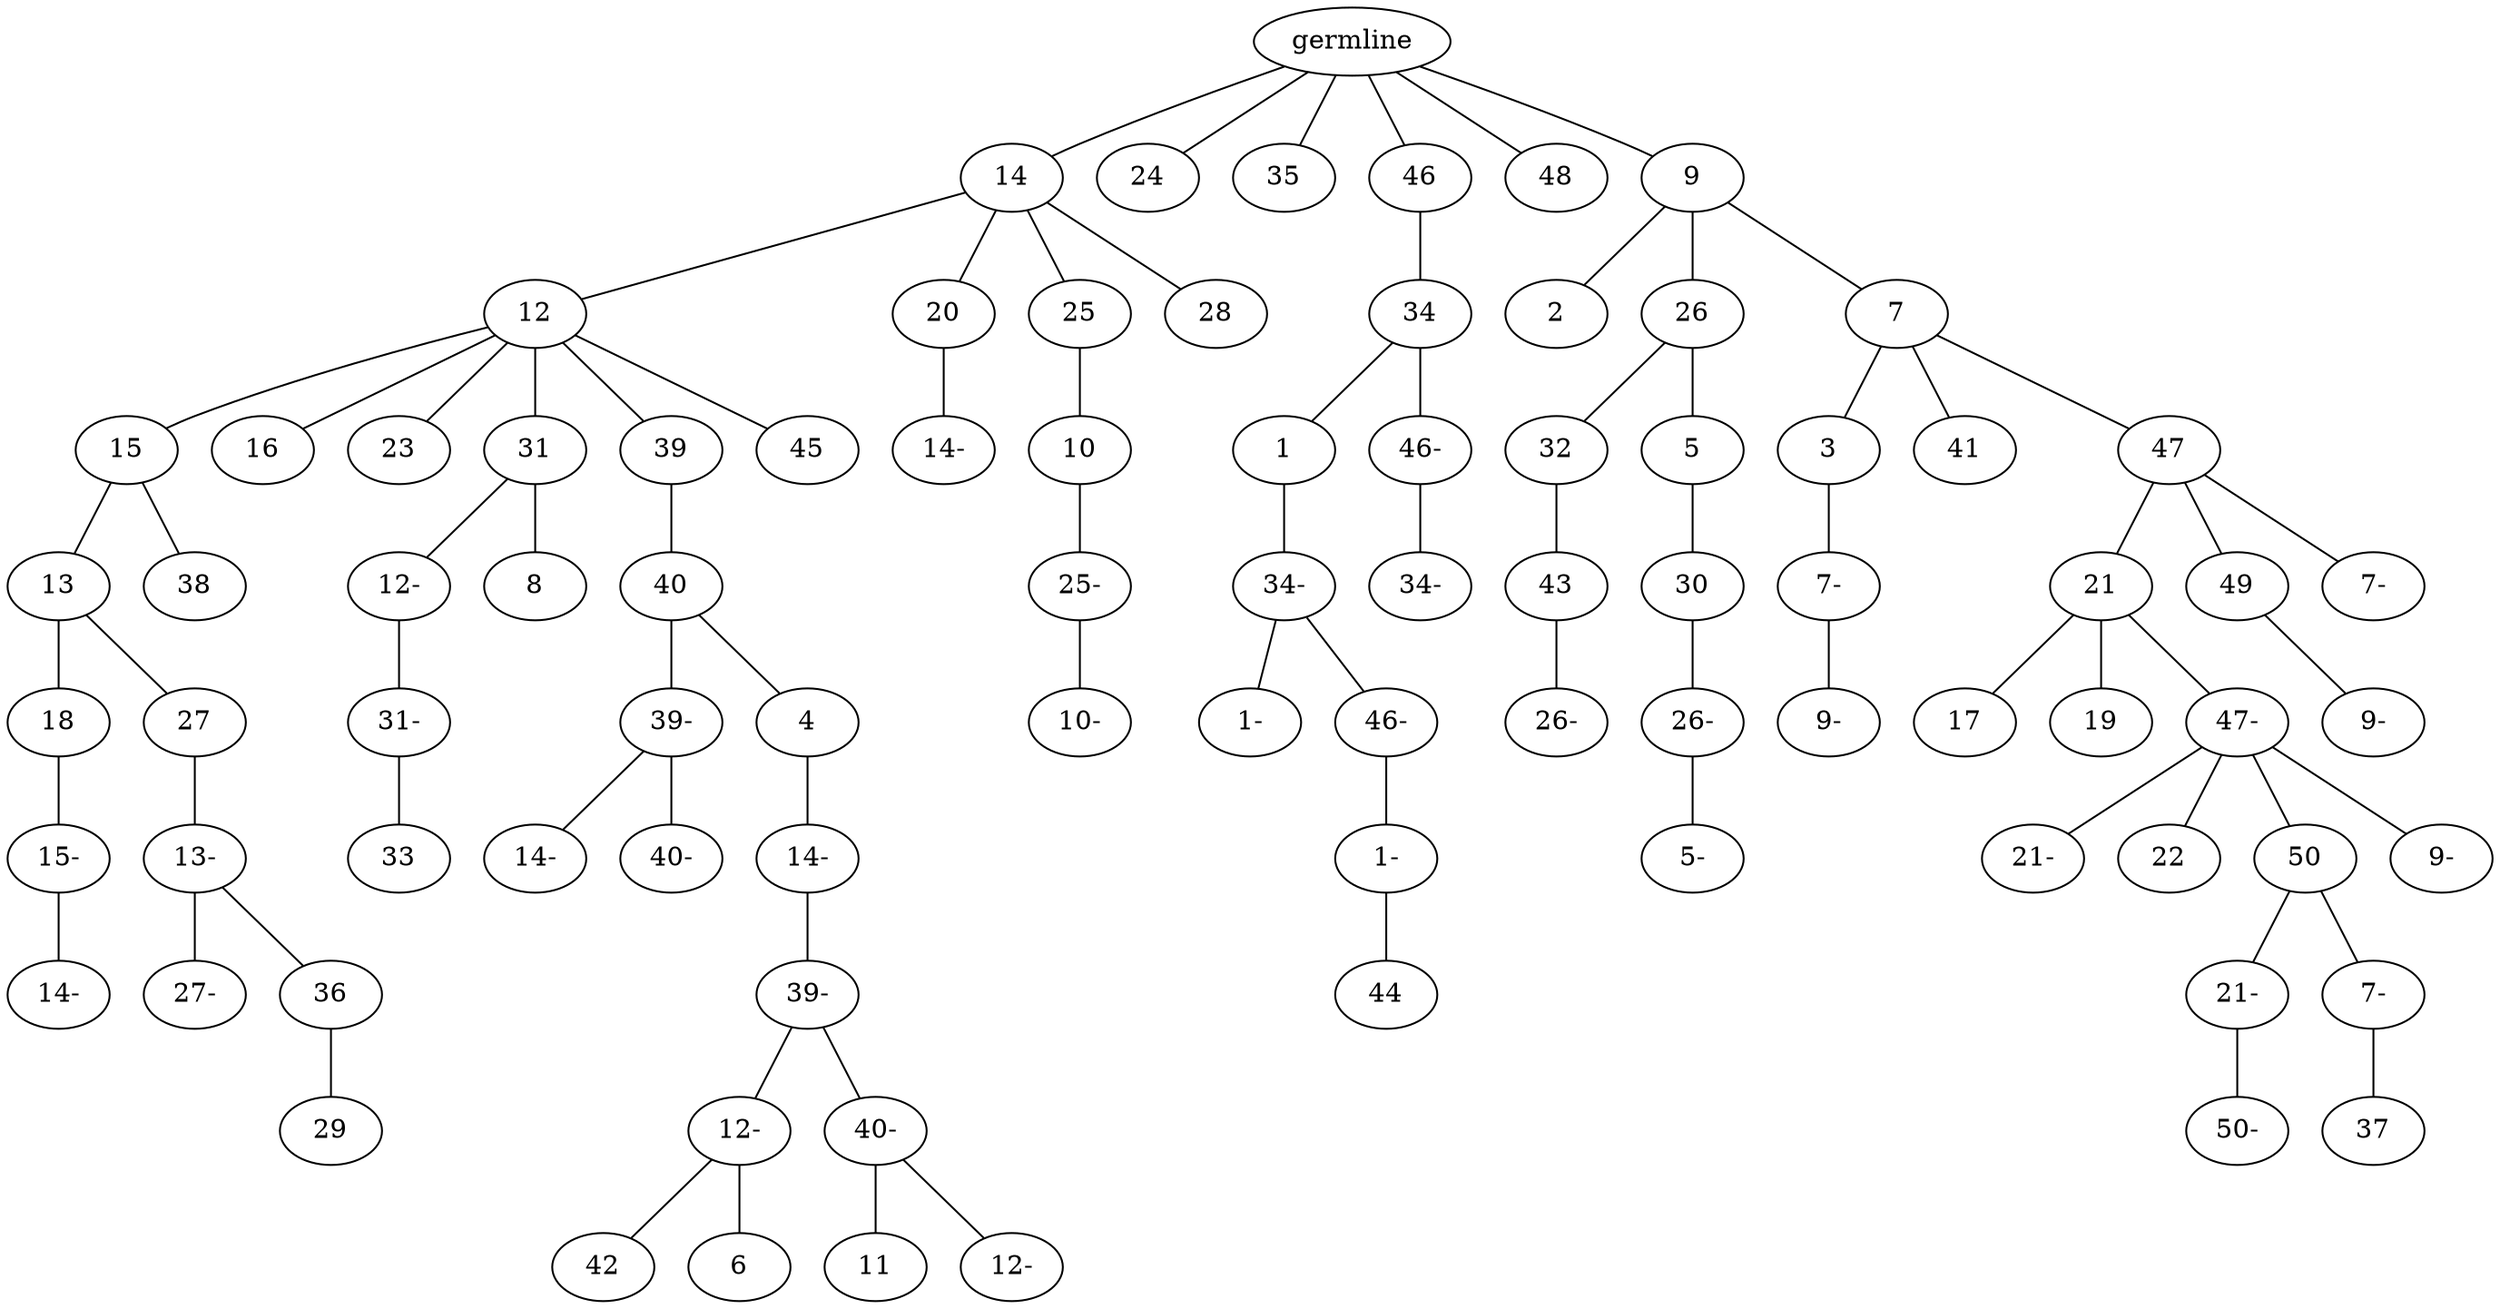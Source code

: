 graph tree {
    "140599818368624" [label="germline"];
    "140599817616064" [label="14"];
    "140599817616544" [label="12"];
    "140599817730944" [label="15"];
    "140599817731664" [label="13"];
    "140599817732048" [label="18"];
    "140599818813936" [label="15-"];
    "140599818210272" [label="14-"];
    "140599817731712" [label="27"];
    "140599818814176" [label="13-"];
    "140599818813792" [label="27-"];
    "140599818814128" [label="36"];
    "140599818814464" [label="29"];
    "140599817729888" [label="38"];
    "140599817728688" [label="16"];
    "140599817730752" [label="23"];
    "140599817730032" [label="31"];
    "140599818814368" [label="12-"];
    "140599818815040" [label="31-"];
    "140599818814704" [label="33"];
    "140599818813840" [label="8"];
    "140599817730992" [label="39"];
    "140599818813504" [label="40"];
    "140599818815136" [label="39-"];
    "140599818814656" [label="14-"];
    "140599818815232" [label="40-"];
    "140599818814080" [label="4"];
    "140599818815088" [label="14-"];
    "140599818815376" [label="39-"];
    "140599818816240" [label="12-"];
    "140599818816528" [label="42"];
    "140599818816384" [label="6"];
    "140599818816048" [label="40-"];
    "140599818816576" [label="11"];
    "140599818816336" [label="12-"];
    "140599817728496" [label="45"];
    "140599817729072" [label="20"];
    "140599818813744" [label="14-"];
    "140599817728352" [label="25"];
    "140599818816288" [label="10"];
    "140599818816144" [label="25-"];
    "140599818817344" [label="10-"];
    "140599817731088" [label="28"];
    "140599817615344" [label="24"];
    "140599817614384" [label="35"];
    "140599817730704" [label="46"];
    "140599818816768" [label="34"];
    "140599818816480" [label="1"];
    "140599818817248" [label="34-"];
    "140599818816672" [label="1-"];
    "140599818817488" [label="46-"];
    "140599818924480" [label="1-"];
    "140599818924624" [label="44"];
    "140599818815760" [label="46-"];
    "140599818816624" [label="34-"];
    "140599817614240" [label="48"];
    "140599818817056" [label="9"];
    "140599818817008" [label="2"];
    "140599818816912" [label="26"];
    "140599818924384" [label="32"];
    "140599818925056" [label="43"];
    "140599818925008" [label="26-"];
    "140599818924192" [label="5"];
    "140599818925824" [label="30"];
    "140599818925584" [label="26-"];
    "140599818925728" [label="5-"];
    "140599818817200" [label="7"];
    "140599818925872" [label="3"];
    "140599818925440" [label="7-"];
    "140599818925920" [label="9-"];
    "140599818925488" [label="41"];
    "140599818925104" [label="47"];
    "140599818926016" [label="21"];
    "140599818925968" [label="17"];
    "140599818926448" [label="19"];
    "140599818926400" [label="47-"];
    "140599818926832" [label="21-"];
    "140599818926304" [label="22"];
    "140599818926064" [label="50"];
    "140599818927312" [label="21-"];
    "140599818927168" [label="50-"];
    "140599818927120" [label="7-"];
    "140599818927696" [label="37"];
    "140599818927456" [label="9-"];
    "140599818926112" [label="49"];
    "140599818926160" [label="9-"];
    "140599818927888" [label="7-"];
    "140599818368624" -- "140599817616064";
    "140599818368624" -- "140599817615344";
    "140599818368624" -- "140599817614384";
    "140599818368624" -- "140599817730704";
    "140599818368624" -- "140599817614240";
    "140599818368624" -- "140599818817056";
    "140599817616064" -- "140599817616544";
    "140599817616064" -- "140599817729072";
    "140599817616064" -- "140599817728352";
    "140599817616064" -- "140599817731088";
    "140599817616544" -- "140599817730944";
    "140599817616544" -- "140599817728688";
    "140599817616544" -- "140599817730752";
    "140599817616544" -- "140599817730032";
    "140599817616544" -- "140599817730992";
    "140599817616544" -- "140599817728496";
    "140599817730944" -- "140599817731664";
    "140599817730944" -- "140599817729888";
    "140599817731664" -- "140599817732048";
    "140599817731664" -- "140599817731712";
    "140599817732048" -- "140599818813936";
    "140599818813936" -- "140599818210272";
    "140599817731712" -- "140599818814176";
    "140599818814176" -- "140599818813792";
    "140599818814176" -- "140599818814128";
    "140599818814128" -- "140599818814464";
    "140599817730032" -- "140599818814368";
    "140599817730032" -- "140599818813840";
    "140599818814368" -- "140599818815040";
    "140599818815040" -- "140599818814704";
    "140599817730992" -- "140599818813504";
    "140599818813504" -- "140599818815136";
    "140599818813504" -- "140599818814080";
    "140599818815136" -- "140599818814656";
    "140599818815136" -- "140599818815232";
    "140599818814080" -- "140599818815088";
    "140599818815088" -- "140599818815376";
    "140599818815376" -- "140599818816240";
    "140599818815376" -- "140599818816048";
    "140599818816240" -- "140599818816528";
    "140599818816240" -- "140599818816384";
    "140599818816048" -- "140599818816576";
    "140599818816048" -- "140599818816336";
    "140599817729072" -- "140599818813744";
    "140599817728352" -- "140599818816288";
    "140599818816288" -- "140599818816144";
    "140599818816144" -- "140599818817344";
    "140599817730704" -- "140599818816768";
    "140599818816768" -- "140599818816480";
    "140599818816768" -- "140599818815760";
    "140599818816480" -- "140599818817248";
    "140599818817248" -- "140599818816672";
    "140599818817248" -- "140599818817488";
    "140599818817488" -- "140599818924480";
    "140599818924480" -- "140599818924624";
    "140599818815760" -- "140599818816624";
    "140599818817056" -- "140599818817008";
    "140599818817056" -- "140599818816912";
    "140599818817056" -- "140599818817200";
    "140599818816912" -- "140599818924384";
    "140599818816912" -- "140599818924192";
    "140599818924384" -- "140599818925056";
    "140599818925056" -- "140599818925008";
    "140599818924192" -- "140599818925824";
    "140599818925824" -- "140599818925584";
    "140599818925584" -- "140599818925728";
    "140599818817200" -- "140599818925872";
    "140599818817200" -- "140599818925488";
    "140599818817200" -- "140599818925104";
    "140599818925872" -- "140599818925440";
    "140599818925440" -- "140599818925920";
    "140599818925104" -- "140599818926016";
    "140599818925104" -- "140599818926112";
    "140599818925104" -- "140599818927888";
    "140599818926016" -- "140599818925968";
    "140599818926016" -- "140599818926448";
    "140599818926016" -- "140599818926400";
    "140599818926400" -- "140599818926832";
    "140599818926400" -- "140599818926304";
    "140599818926400" -- "140599818926064";
    "140599818926400" -- "140599818927456";
    "140599818926064" -- "140599818927312";
    "140599818926064" -- "140599818927120";
    "140599818927312" -- "140599818927168";
    "140599818927120" -- "140599818927696";
    "140599818926112" -- "140599818926160";
}
